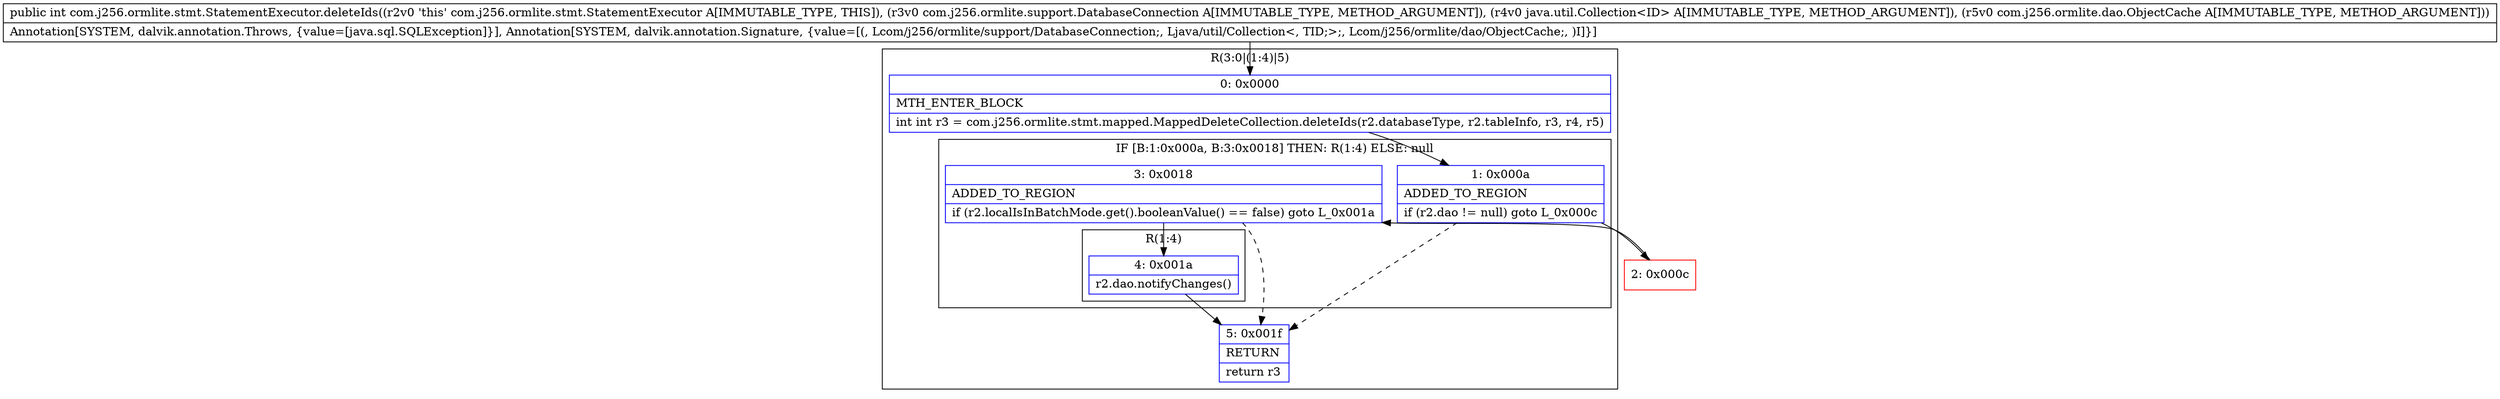 digraph "CFG forcom.j256.ormlite.stmt.StatementExecutor.deleteIds(Lcom\/j256\/ormlite\/support\/DatabaseConnection;Ljava\/util\/Collection;Lcom\/j256\/ormlite\/dao\/ObjectCache;)I" {
subgraph cluster_Region_1624199961 {
label = "R(3:0|(1:4)|5)";
node [shape=record,color=blue];
Node_0 [shape=record,label="{0\:\ 0x0000|MTH_ENTER_BLOCK\l|int int r3 = com.j256.ormlite.stmt.mapped.MappedDeleteCollection.deleteIds(r2.databaseType, r2.tableInfo, r3, r4, r5)\l}"];
subgraph cluster_IfRegion_1730002837 {
label = "IF [B:1:0x000a, B:3:0x0018] THEN: R(1:4) ELSE: null";
node [shape=record,color=blue];
Node_1 [shape=record,label="{1\:\ 0x000a|ADDED_TO_REGION\l|if (r2.dao != null) goto L_0x000c\l}"];
Node_3 [shape=record,label="{3\:\ 0x0018|ADDED_TO_REGION\l|if (r2.localIsInBatchMode.get().booleanValue() == false) goto L_0x001a\l}"];
subgraph cluster_Region_1854538113 {
label = "R(1:4)";
node [shape=record,color=blue];
Node_4 [shape=record,label="{4\:\ 0x001a|r2.dao.notifyChanges()\l}"];
}
}
Node_5 [shape=record,label="{5\:\ 0x001f|RETURN\l|return r3\l}"];
}
Node_2 [shape=record,color=red,label="{2\:\ 0x000c}"];
MethodNode[shape=record,label="{public int com.j256.ormlite.stmt.StatementExecutor.deleteIds((r2v0 'this' com.j256.ormlite.stmt.StatementExecutor A[IMMUTABLE_TYPE, THIS]), (r3v0 com.j256.ormlite.support.DatabaseConnection A[IMMUTABLE_TYPE, METHOD_ARGUMENT]), (r4v0 java.util.Collection\<ID\> A[IMMUTABLE_TYPE, METHOD_ARGUMENT]), (r5v0 com.j256.ormlite.dao.ObjectCache A[IMMUTABLE_TYPE, METHOD_ARGUMENT]))  | Annotation[SYSTEM, dalvik.annotation.Throws, \{value=[java.sql.SQLException]\}], Annotation[SYSTEM, dalvik.annotation.Signature, \{value=[(, Lcom\/j256\/ormlite\/support\/DatabaseConnection;, Ljava\/util\/Collection\<, TID;\>;, Lcom\/j256\/ormlite\/dao\/ObjectCache;, )I]\}]\l}"];
MethodNode -> Node_0;
Node_0 -> Node_1;
Node_1 -> Node_2;
Node_1 -> Node_5[style=dashed];
Node_3 -> Node_4;
Node_3 -> Node_5[style=dashed];
Node_4 -> Node_5;
Node_2 -> Node_3;
}

